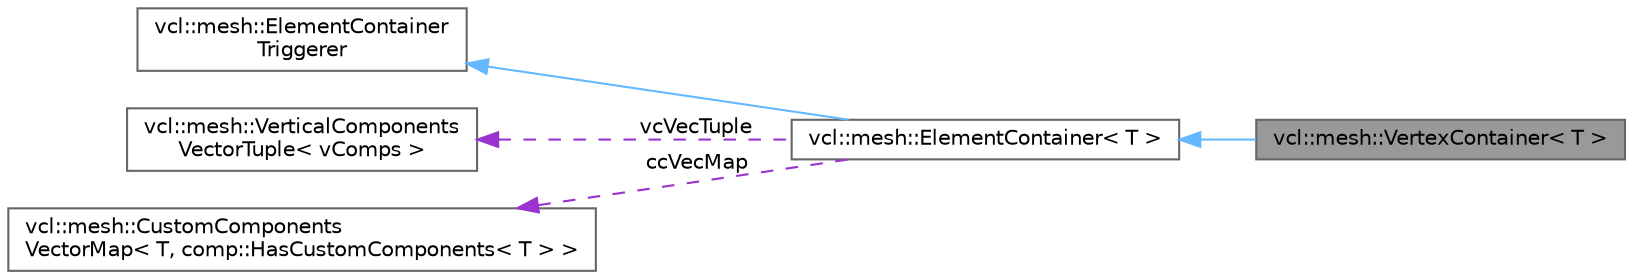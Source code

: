 digraph "vcl::mesh::VertexContainer&lt; T &gt;"
{
 // LATEX_PDF_SIZE
  bgcolor="transparent";
  edge [fontname=Helvetica,fontsize=10,labelfontname=Helvetica,labelfontsize=10];
  node [fontname=Helvetica,fontsize=10,shape=box,height=0.2,width=0.4];
  rankdir="LR";
  Node1 [label="vcl::mesh::VertexContainer\< T \>",height=0.2,width=0.4,color="gray40", fillcolor="grey60", style="filled", fontcolor="black",tooltip="The Vertex Container class, will be used when the template argument given to the Mesh is a Vertex."];
  Node2 -> Node1 [dir="back",color="steelblue1",style="solid"];
  Node2 [label="vcl::mesh::ElementContainer\< T \>",height=0.2,width=0.4,color="gray40", fillcolor="white", style="filled",URL="$classvcl_1_1mesh_1_1ElementContainer.html",tooltip=" "];
  Node3 -> Node2 [dir="back",color="steelblue1",style="solid"];
  Node3 [label="vcl::mesh::ElementContainer\lTriggerer",height=0.2,width=0.4,color="gray40", fillcolor="white", style="filled",URL="$classvcl_1_1mesh_1_1ElementContainerTriggerer.html",tooltip=" "];
  Node4 -> Node2 [dir="back",color="darkorchid3",style="dashed",label=" vcVecTuple" ];
  Node4 [label="vcl::mesh::VerticalComponents\lVectorTuple\< vComps \>",height=0.2,width=0.4,color="gray40", fillcolor="white", style="filled",URL="$classvcl_1_1mesh_1_1VerticalComponentsVectorTuple.html",tooltip=" "];
  Node5 -> Node2 [dir="back",color="darkorchid3",style="dashed",label=" ccVecMap" ];
  Node5 [label="vcl::mesh::CustomComponents\lVectorMap\< T, comp::HasCustomComponents\< T \> \>",height=0.2,width=0.4,color="gray40", fillcolor="white", style="filled",URL="$classvcl_1_1mesh_1_1CustomComponentsVectorMap.html",tooltip=" "];
}
